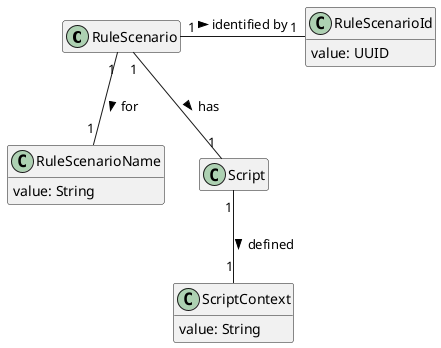 @startuml rule-management-model

hide empty members

class RuleScenario {

}

class RuleScenarioId {
    value: UUID
}

class RuleScenarioName {
    value: String
}

class Script {

}

class ScriptContext {
    value: String
}

RuleScenario "1" -- "1" Script : has >
RuleScenario "1" - "1" RuleScenarioId : identified by >
RuleScenario "1" -- "1" RuleScenarioName : for >
Script "1" -- "1" ScriptContext : defined >

@enduml
